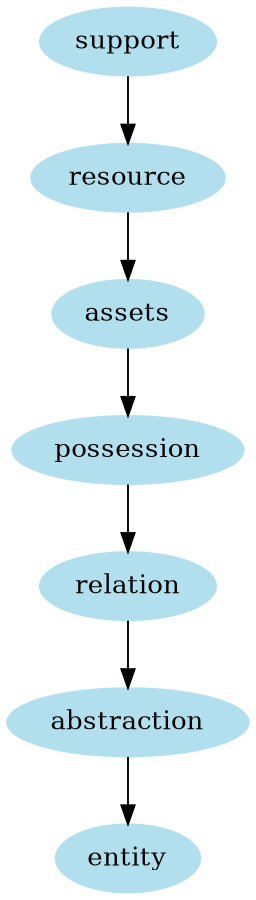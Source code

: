 digraph unix {
	node [color=lightblue2 style=filled]
	size="6,6"
	support -> resource
	resource -> assets
	assets -> possession
	possession -> relation
	relation -> abstraction
	abstraction -> entity
}
